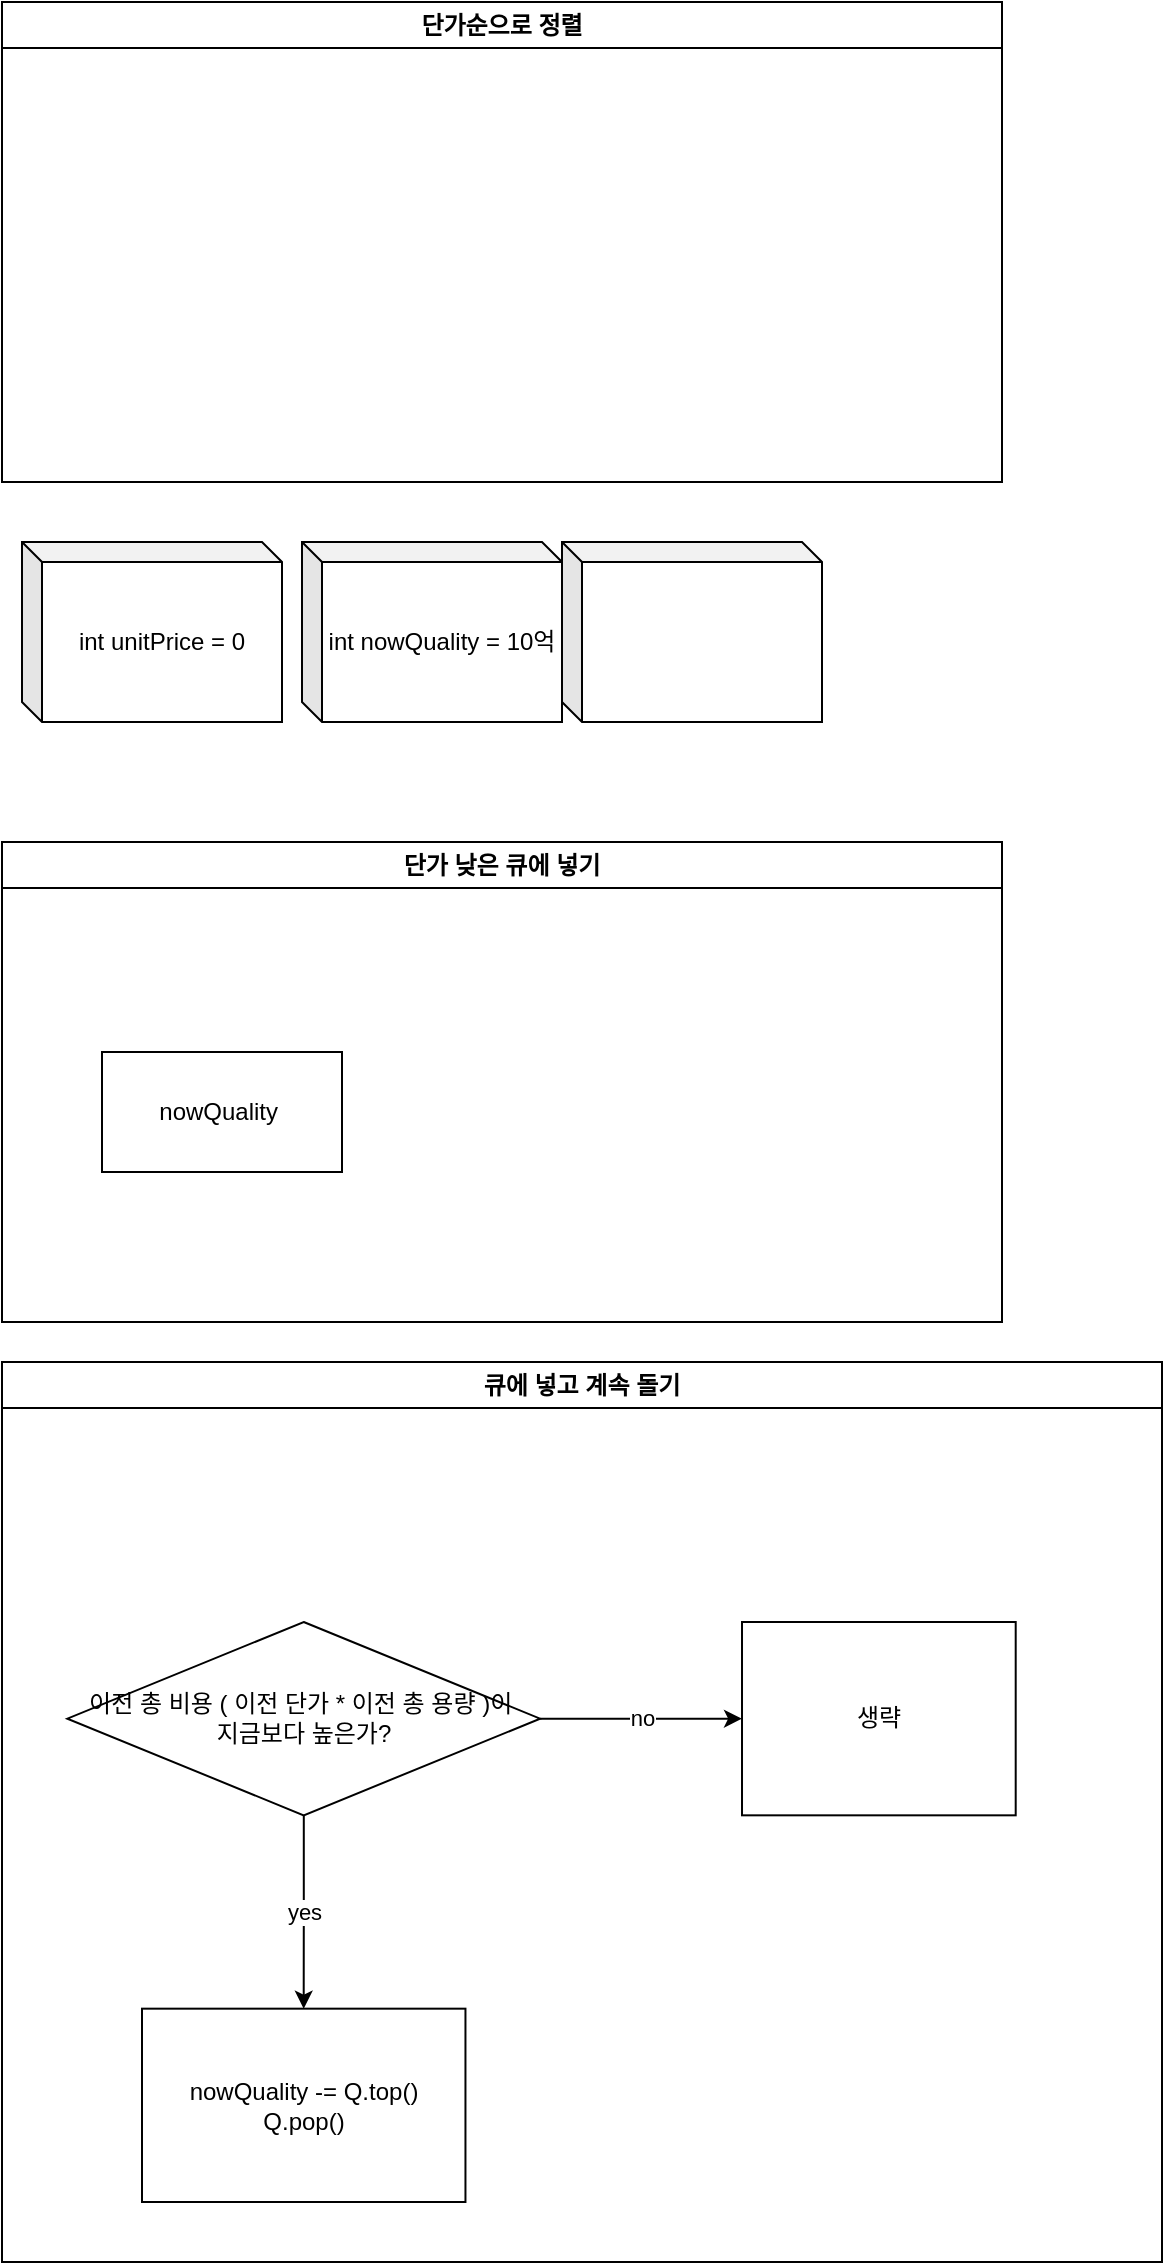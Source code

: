 <mxfile version="22.1.16" type="device">
  <diagram name="페이지-1" id="JWG3_a1xdFsOfZXCbcjp">
    <mxGraphModel dx="940" dy="713" grid="1" gridSize="10" guides="1" tooltips="1" connect="1" arrows="1" fold="1" page="1" pageScale="1" pageWidth="827" pageHeight="1169" math="0" shadow="0">
      <root>
        <mxCell id="0" />
        <mxCell id="1" parent="0" />
        <mxCell id="NYSHlQdN43o0gmxXJukf-2" value="단가순으로 정렬" style="swimlane;whiteSpace=wrap;html=1;" vertex="1" parent="1">
          <mxGeometry x="40" y="80" width="500" height="240" as="geometry" />
        </mxCell>
        <mxCell id="NYSHlQdN43o0gmxXJukf-3" value="단가 낮은 큐에 넣기" style="swimlane;whiteSpace=wrap;html=1;" vertex="1" parent="1">
          <mxGeometry x="40" y="500" width="500" height="240" as="geometry" />
        </mxCell>
        <mxCell id="NYSHlQdN43o0gmxXJukf-5" value="nowQuality&amp;nbsp;" style="rounded=0;whiteSpace=wrap;html=1;" vertex="1" parent="NYSHlQdN43o0gmxXJukf-3">
          <mxGeometry x="50" y="105" width="120" height="60" as="geometry" />
        </mxCell>
        <mxCell id="NYSHlQdN43o0gmxXJukf-4" value="int nowQuality = 10억" style="shape=cube;whiteSpace=wrap;html=1;boundedLbl=1;backgroundOutline=1;darkOpacity=0.05;darkOpacity2=0.1;size=10;" vertex="1" parent="1">
          <mxGeometry x="190" y="350" width="130" height="90" as="geometry" />
        </mxCell>
        <mxCell id="NYSHlQdN43o0gmxXJukf-6" value="큐에 넣고 계속 돌기" style="swimlane;whiteSpace=wrap;html=1;" vertex="1" parent="1">
          <mxGeometry x="40" y="760" width="580" height="450" as="geometry" />
        </mxCell>
        <mxCell id="NYSHlQdN43o0gmxXJukf-8" value="" style="group" vertex="1" connectable="0" parent="NYSHlQdN43o0gmxXJukf-6">
          <mxGeometry x="70" y="130" width="436.85" height="290" as="geometry" />
        </mxCell>
        <mxCell id="NYSHlQdN43o0gmxXJukf-9" value="이전 총 비용 ( 이전 단가 * 이전 총 용량 )이&amp;nbsp;&lt;br&gt;지금보다 높은가?" style="rhombus;whiteSpace=wrap;html=1;" vertex="1" parent="NYSHlQdN43o0gmxXJukf-8">
          <mxGeometry x="-37.322" width="236.373" height="96.667" as="geometry" />
        </mxCell>
        <mxCell id="NYSHlQdN43o0gmxXJukf-10" value="nowQuality -= Q.top()&lt;br&gt;Q.pop()&lt;br&gt;" style="whiteSpace=wrap;html=1;rounded=0;" vertex="1" parent="NYSHlQdN43o0gmxXJukf-8">
          <mxGeometry y="193.333" width="161.729" height="96.667" as="geometry" />
        </mxCell>
        <mxCell id="NYSHlQdN43o0gmxXJukf-11" value="yes" style="edgeStyle=orthogonalEdgeStyle;rounded=0;orthogonalLoop=1;jettySize=auto;html=1;" edge="1" parent="NYSHlQdN43o0gmxXJukf-8" source="NYSHlQdN43o0gmxXJukf-9" target="NYSHlQdN43o0gmxXJukf-10">
          <mxGeometry relative="1" as="geometry" />
        </mxCell>
        <mxCell id="NYSHlQdN43o0gmxXJukf-12" value="생략" style="whiteSpace=wrap;html=1;rounded=0;" vertex="1" parent="NYSHlQdN43o0gmxXJukf-8">
          <mxGeometry x="300.003" width="136.847" height="96.667" as="geometry" />
        </mxCell>
        <mxCell id="NYSHlQdN43o0gmxXJukf-13" value="no" style="edgeStyle=orthogonalEdgeStyle;rounded=0;orthogonalLoop=1;jettySize=auto;html=1;" edge="1" parent="NYSHlQdN43o0gmxXJukf-8" source="NYSHlQdN43o0gmxXJukf-9" target="NYSHlQdN43o0gmxXJukf-12">
          <mxGeometry relative="1" as="geometry" />
        </mxCell>
        <mxCell id="NYSHlQdN43o0gmxXJukf-7" value="" style="shape=cube;whiteSpace=wrap;html=1;boundedLbl=1;backgroundOutline=1;darkOpacity=0.05;darkOpacity2=0.1;size=10;" vertex="1" parent="1">
          <mxGeometry x="320" y="350" width="130" height="90" as="geometry" />
        </mxCell>
        <mxCell id="NYSHlQdN43o0gmxXJukf-14" value="int unitPrice = 0" style="shape=cube;whiteSpace=wrap;html=1;boundedLbl=1;backgroundOutline=1;darkOpacity=0.05;darkOpacity2=0.1;size=10;" vertex="1" parent="1">
          <mxGeometry x="50" y="350" width="130" height="90" as="geometry" />
        </mxCell>
      </root>
    </mxGraphModel>
  </diagram>
</mxfile>
